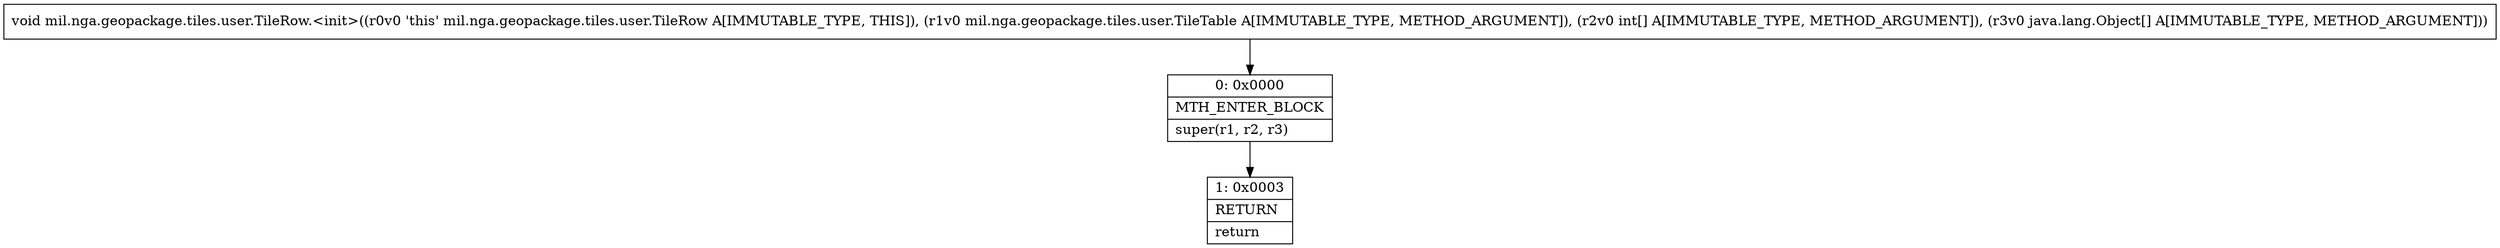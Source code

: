 digraph "CFG formil.nga.geopackage.tiles.user.TileRow.\<init\>(Lmil\/nga\/geopackage\/tiles\/user\/TileTable;[I[Ljava\/lang\/Object;)V" {
Node_0 [shape=record,label="{0\:\ 0x0000|MTH_ENTER_BLOCK\l|super(r1, r2, r3)\l}"];
Node_1 [shape=record,label="{1\:\ 0x0003|RETURN\l|return\l}"];
MethodNode[shape=record,label="{void mil.nga.geopackage.tiles.user.TileRow.\<init\>((r0v0 'this' mil.nga.geopackage.tiles.user.TileRow A[IMMUTABLE_TYPE, THIS]), (r1v0 mil.nga.geopackage.tiles.user.TileTable A[IMMUTABLE_TYPE, METHOD_ARGUMENT]), (r2v0 int[] A[IMMUTABLE_TYPE, METHOD_ARGUMENT]), (r3v0 java.lang.Object[] A[IMMUTABLE_TYPE, METHOD_ARGUMENT])) }"];
MethodNode -> Node_0;
Node_0 -> Node_1;
}

